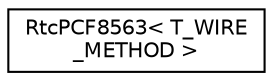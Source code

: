 digraph "Graphical Class Hierarchy"
{
 // LATEX_PDF_SIZE
  edge [fontname="Helvetica",fontsize="10",labelfontname="Helvetica",labelfontsize="10"];
  node [fontname="Helvetica",fontsize="10",shape=record];
  rankdir="LR";
  Node0 [label="RtcPCF8563\< T_WIRE\l_METHOD \>",height=0.2,width=0.4,color="black", fillcolor="white", style="filled",URL="$classRtcPCF8563.html",tooltip=" "];
}
